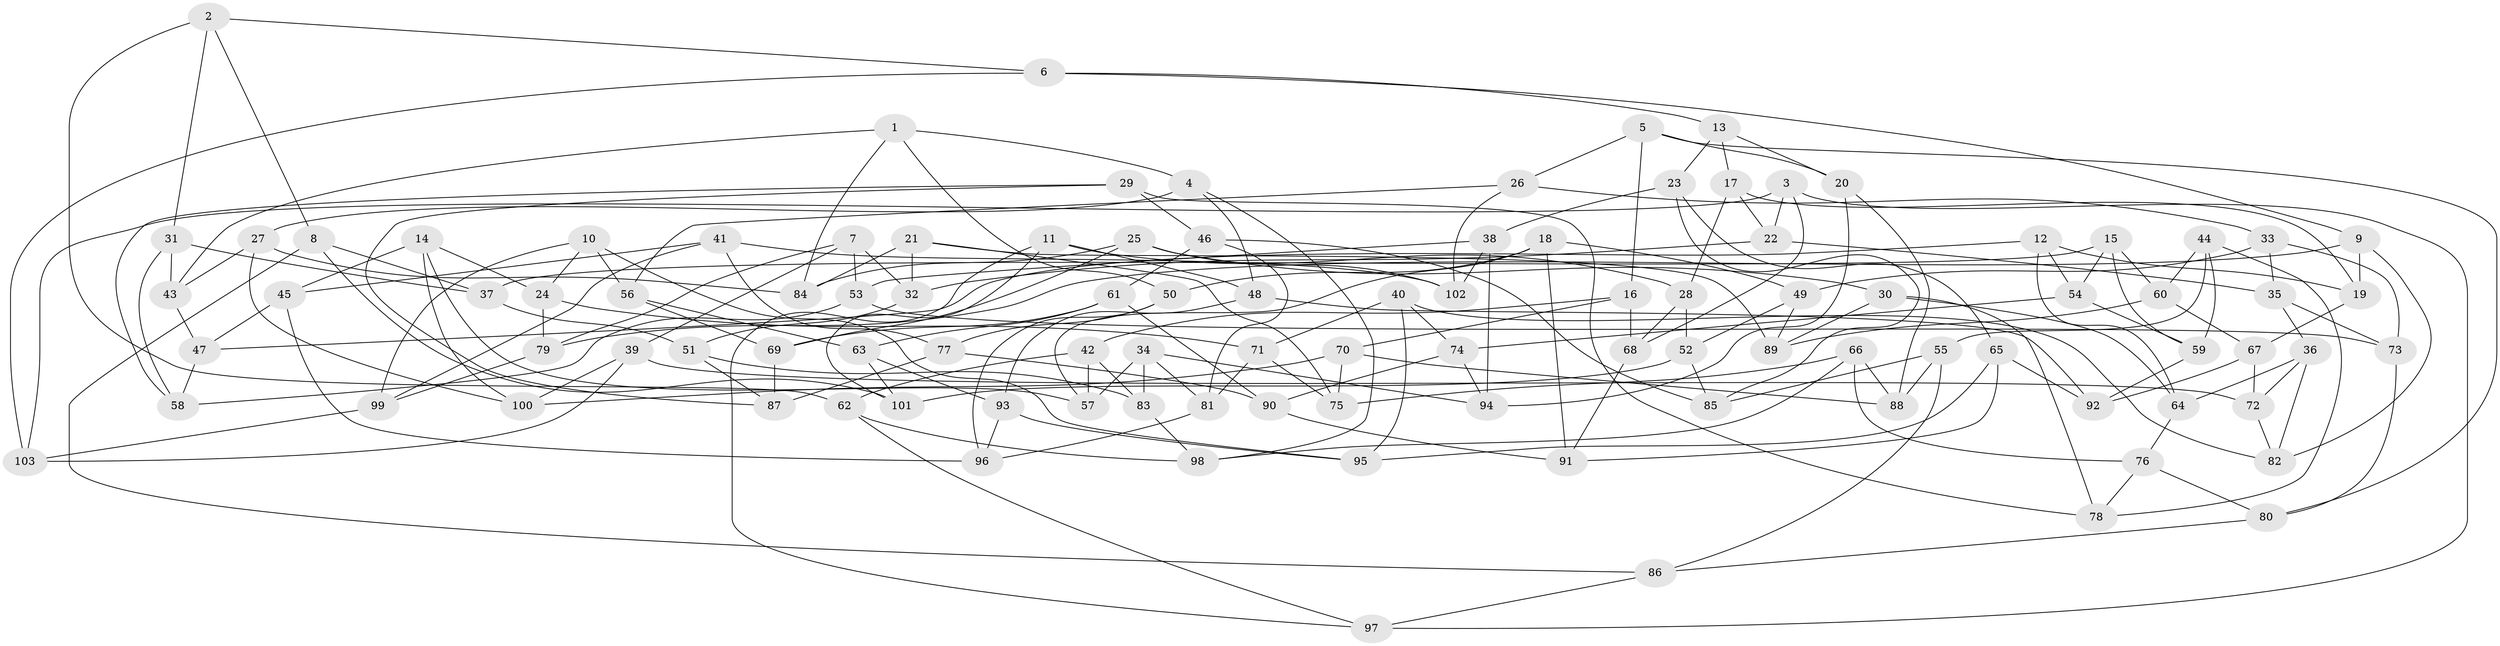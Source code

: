 // coarse degree distribution, {7: 0.06666666666666667, 12: 0.03333333333333333, 4: 0.23333333333333334, 19: 0.03333333333333333, 16: 0.03333333333333333, 6: 0.16666666666666666, 10: 0.06666666666666667, 9: 0.13333333333333333, 8: 0.06666666666666667, 11: 0.06666666666666667, 3: 0.06666666666666667, 5: 0.03333333333333333}
// Generated by graph-tools (version 1.1) at 2025/20/03/04/25 18:20:36]
// undirected, 103 vertices, 206 edges
graph export_dot {
graph [start="1"]
  node [color=gray90,style=filled];
  1;
  2;
  3;
  4;
  5;
  6;
  7;
  8;
  9;
  10;
  11;
  12;
  13;
  14;
  15;
  16;
  17;
  18;
  19;
  20;
  21;
  22;
  23;
  24;
  25;
  26;
  27;
  28;
  29;
  30;
  31;
  32;
  33;
  34;
  35;
  36;
  37;
  38;
  39;
  40;
  41;
  42;
  43;
  44;
  45;
  46;
  47;
  48;
  49;
  50;
  51;
  52;
  53;
  54;
  55;
  56;
  57;
  58;
  59;
  60;
  61;
  62;
  63;
  64;
  65;
  66;
  67;
  68;
  69;
  70;
  71;
  72;
  73;
  74;
  75;
  76;
  77;
  78;
  79;
  80;
  81;
  82;
  83;
  84;
  85;
  86;
  87;
  88;
  89;
  90;
  91;
  92;
  93;
  94;
  95;
  96;
  97;
  98;
  99;
  100;
  101;
  102;
  103;
  1 -- 4;
  1 -- 43;
  1 -- 50;
  1 -- 84;
  2 -- 31;
  2 -- 8;
  2 -- 6;
  2 -- 62;
  3 -- 103;
  3 -- 68;
  3 -- 22;
  3 -- 97;
  4 -- 98;
  4 -- 48;
  4 -- 27;
  5 -- 26;
  5 -- 16;
  5 -- 80;
  5 -- 20;
  6 -- 103;
  6 -- 13;
  6 -- 9;
  7 -- 53;
  7 -- 32;
  7 -- 79;
  7 -- 39;
  8 -- 86;
  8 -- 101;
  8 -- 37;
  9 -- 82;
  9 -- 79;
  9 -- 19;
  10 -- 56;
  10 -- 99;
  10 -- 95;
  10 -- 24;
  11 -- 48;
  11 -- 97;
  11 -- 101;
  11 -- 28;
  12 -- 47;
  12 -- 54;
  12 -- 19;
  12 -- 64;
  13 -- 23;
  13 -- 20;
  13 -- 17;
  14 -- 24;
  14 -- 45;
  14 -- 57;
  14 -- 100;
  15 -- 59;
  15 -- 37;
  15 -- 60;
  15 -- 54;
  16 -- 68;
  16 -- 70;
  16 -- 42;
  17 -- 19;
  17 -- 28;
  17 -- 22;
  18 -- 49;
  18 -- 57;
  18 -- 91;
  18 -- 50;
  19 -- 67;
  20 -- 94;
  20 -- 88;
  21 -- 32;
  21 -- 75;
  21 -- 89;
  21 -- 84;
  22 -- 35;
  22 -- 32;
  23 -- 65;
  23 -- 85;
  23 -- 38;
  24 -- 71;
  24 -- 79;
  25 -- 84;
  25 -- 69;
  25 -- 102;
  25 -- 30;
  26 -- 33;
  26 -- 102;
  26 -- 56;
  27 -- 43;
  27 -- 100;
  27 -- 84;
  28 -- 52;
  28 -- 68;
  29 -- 78;
  29 -- 46;
  29 -- 58;
  29 -- 87;
  30 -- 89;
  30 -- 64;
  30 -- 78;
  31 -- 58;
  31 -- 43;
  31 -- 37;
  32 -- 51;
  33 -- 35;
  33 -- 73;
  33 -- 49;
  34 -- 57;
  34 -- 81;
  34 -- 83;
  34 -- 94;
  35 -- 36;
  35 -- 73;
  36 -- 82;
  36 -- 72;
  36 -- 64;
  37 -- 51;
  38 -- 53;
  38 -- 94;
  38 -- 102;
  39 -- 103;
  39 -- 72;
  39 -- 100;
  40 -- 71;
  40 -- 74;
  40 -- 95;
  40 -- 82;
  41 -- 99;
  41 -- 77;
  41 -- 102;
  41 -- 45;
  42 -- 83;
  42 -- 57;
  42 -- 62;
  43 -- 47;
  44 -- 78;
  44 -- 55;
  44 -- 60;
  44 -- 59;
  45 -- 47;
  45 -- 96;
  46 -- 61;
  46 -- 81;
  46 -- 85;
  47 -- 58;
  48 -- 92;
  48 -- 93;
  49 -- 89;
  49 -- 52;
  50 -- 77;
  50 -- 96;
  51 -- 83;
  51 -- 87;
  52 -- 85;
  52 -- 101;
  53 -- 73;
  53 -- 58;
  54 -- 59;
  54 -- 74;
  55 -- 86;
  55 -- 85;
  55 -- 88;
  56 -- 63;
  56 -- 69;
  59 -- 92;
  60 -- 89;
  60 -- 67;
  61 -- 63;
  61 -- 90;
  61 -- 69;
  62 -- 98;
  62 -- 97;
  63 -- 93;
  63 -- 101;
  64 -- 76;
  65 -- 92;
  65 -- 95;
  65 -- 91;
  66 -- 88;
  66 -- 98;
  66 -- 75;
  66 -- 76;
  67 -- 72;
  67 -- 92;
  68 -- 91;
  69 -- 87;
  70 -- 88;
  70 -- 75;
  70 -- 100;
  71 -- 81;
  71 -- 75;
  72 -- 82;
  73 -- 80;
  74 -- 94;
  74 -- 90;
  76 -- 78;
  76 -- 80;
  77 -- 87;
  77 -- 90;
  79 -- 99;
  80 -- 86;
  81 -- 96;
  83 -- 98;
  86 -- 97;
  90 -- 91;
  93 -- 95;
  93 -- 96;
  99 -- 103;
}
